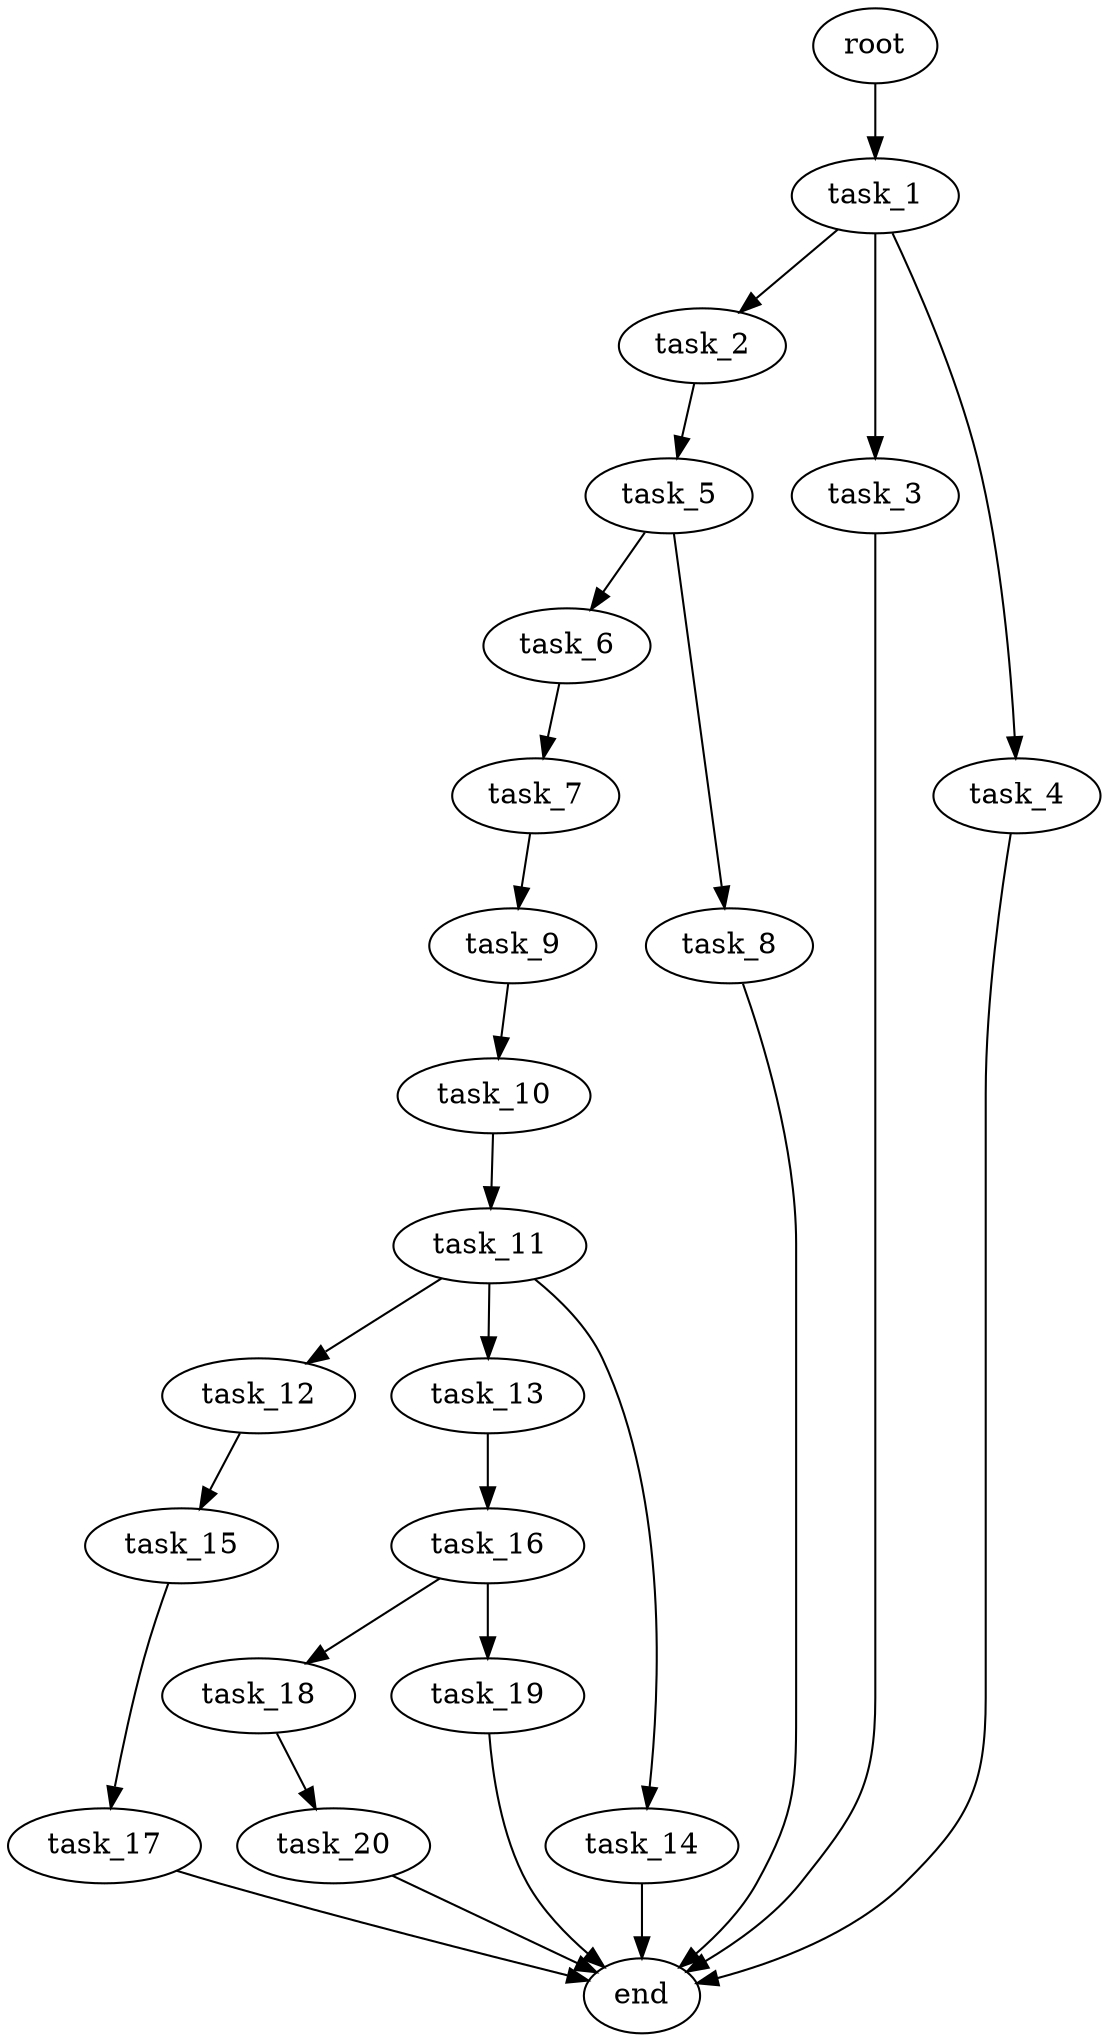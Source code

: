 digraph G {
  root [size="0.000000e+00"];
  task_1 [size="1.829511e+10"];
  task_2 [size="4.008374e+10"];
  task_3 [size="9.623137e+10"];
  task_4 [size="2.719059e+10"];
  task_5 [size="3.857769e+10"];
  task_6 [size="8.506865e+10"];
  task_7 [size="7.999191e+10"];
  task_8 [size="6.488816e+10"];
  task_9 [size="7.969299e+10"];
  task_10 [size="1.131453e+10"];
  task_11 [size="6.962003e+10"];
  task_12 [size="5.874053e+09"];
  task_13 [size="9.424727e+10"];
  task_14 [size="1.594795e+10"];
  task_15 [size="4.160861e+10"];
  task_16 [size="5.907912e+10"];
  task_17 [size="8.022846e+10"];
  task_18 [size="6.784253e+10"];
  task_19 [size="1.813424e+10"];
  task_20 [size="3.798128e+10"];
  end [size="0.000000e+00"];

  root -> task_1 [size="1.000000e-12"];
  task_1 -> task_2 [size="4.008374e+08"];
  task_1 -> task_3 [size="9.623137e+08"];
  task_1 -> task_4 [size="2.719059e+08"];
  task_2 -> task_5 [size="3.857769e+08"];
  task_3 -> end [size="1.000000e-12"];
  task_4 -> end [size="1.000000e-12"];
  task_5 -> task_6 [size="8.506865e+08"];
  task_5 -> task_8 [size="6.488816e+08"];
  task_6 -> task_7 [size="7.999191e+08"];
  task_7 -> task_9 [size="7.969299e+08"];
  task_8 -> end [size="1.000000e-12"];
  task_9 -> task_10 [size="1.131453e+08"];
  task_10 -> task_11 [size="6.962003e+08"];
  task_11 -> task_12 [size="5.874053e+07"];
  task_11 -> task_13 [size="9.424727e+08"];
  task_11 -> task_14 [size="1.594795e+08"];
  task_12 -> task_15 [size="4.160861e+08"];
  task_13 -> task_16 [size="5.907912e+08"];
  task_14 -> end [size="1.000000e-12"];
  task_15 -> task_17 [size="8.022846e+08"];
  task_16 -> task_18 [size="6.784253e+08"];
  task_16 -> task_19 [size="1.813424e+08"];
  task_17 -> end [size="1.000000e-12"];
  task_18 -> task_20 [size="3.798128e+08"];
  task_19 -> end [size="1.000000e-12"];
  task_20 -> end [size="1.000000e-12"];
}
